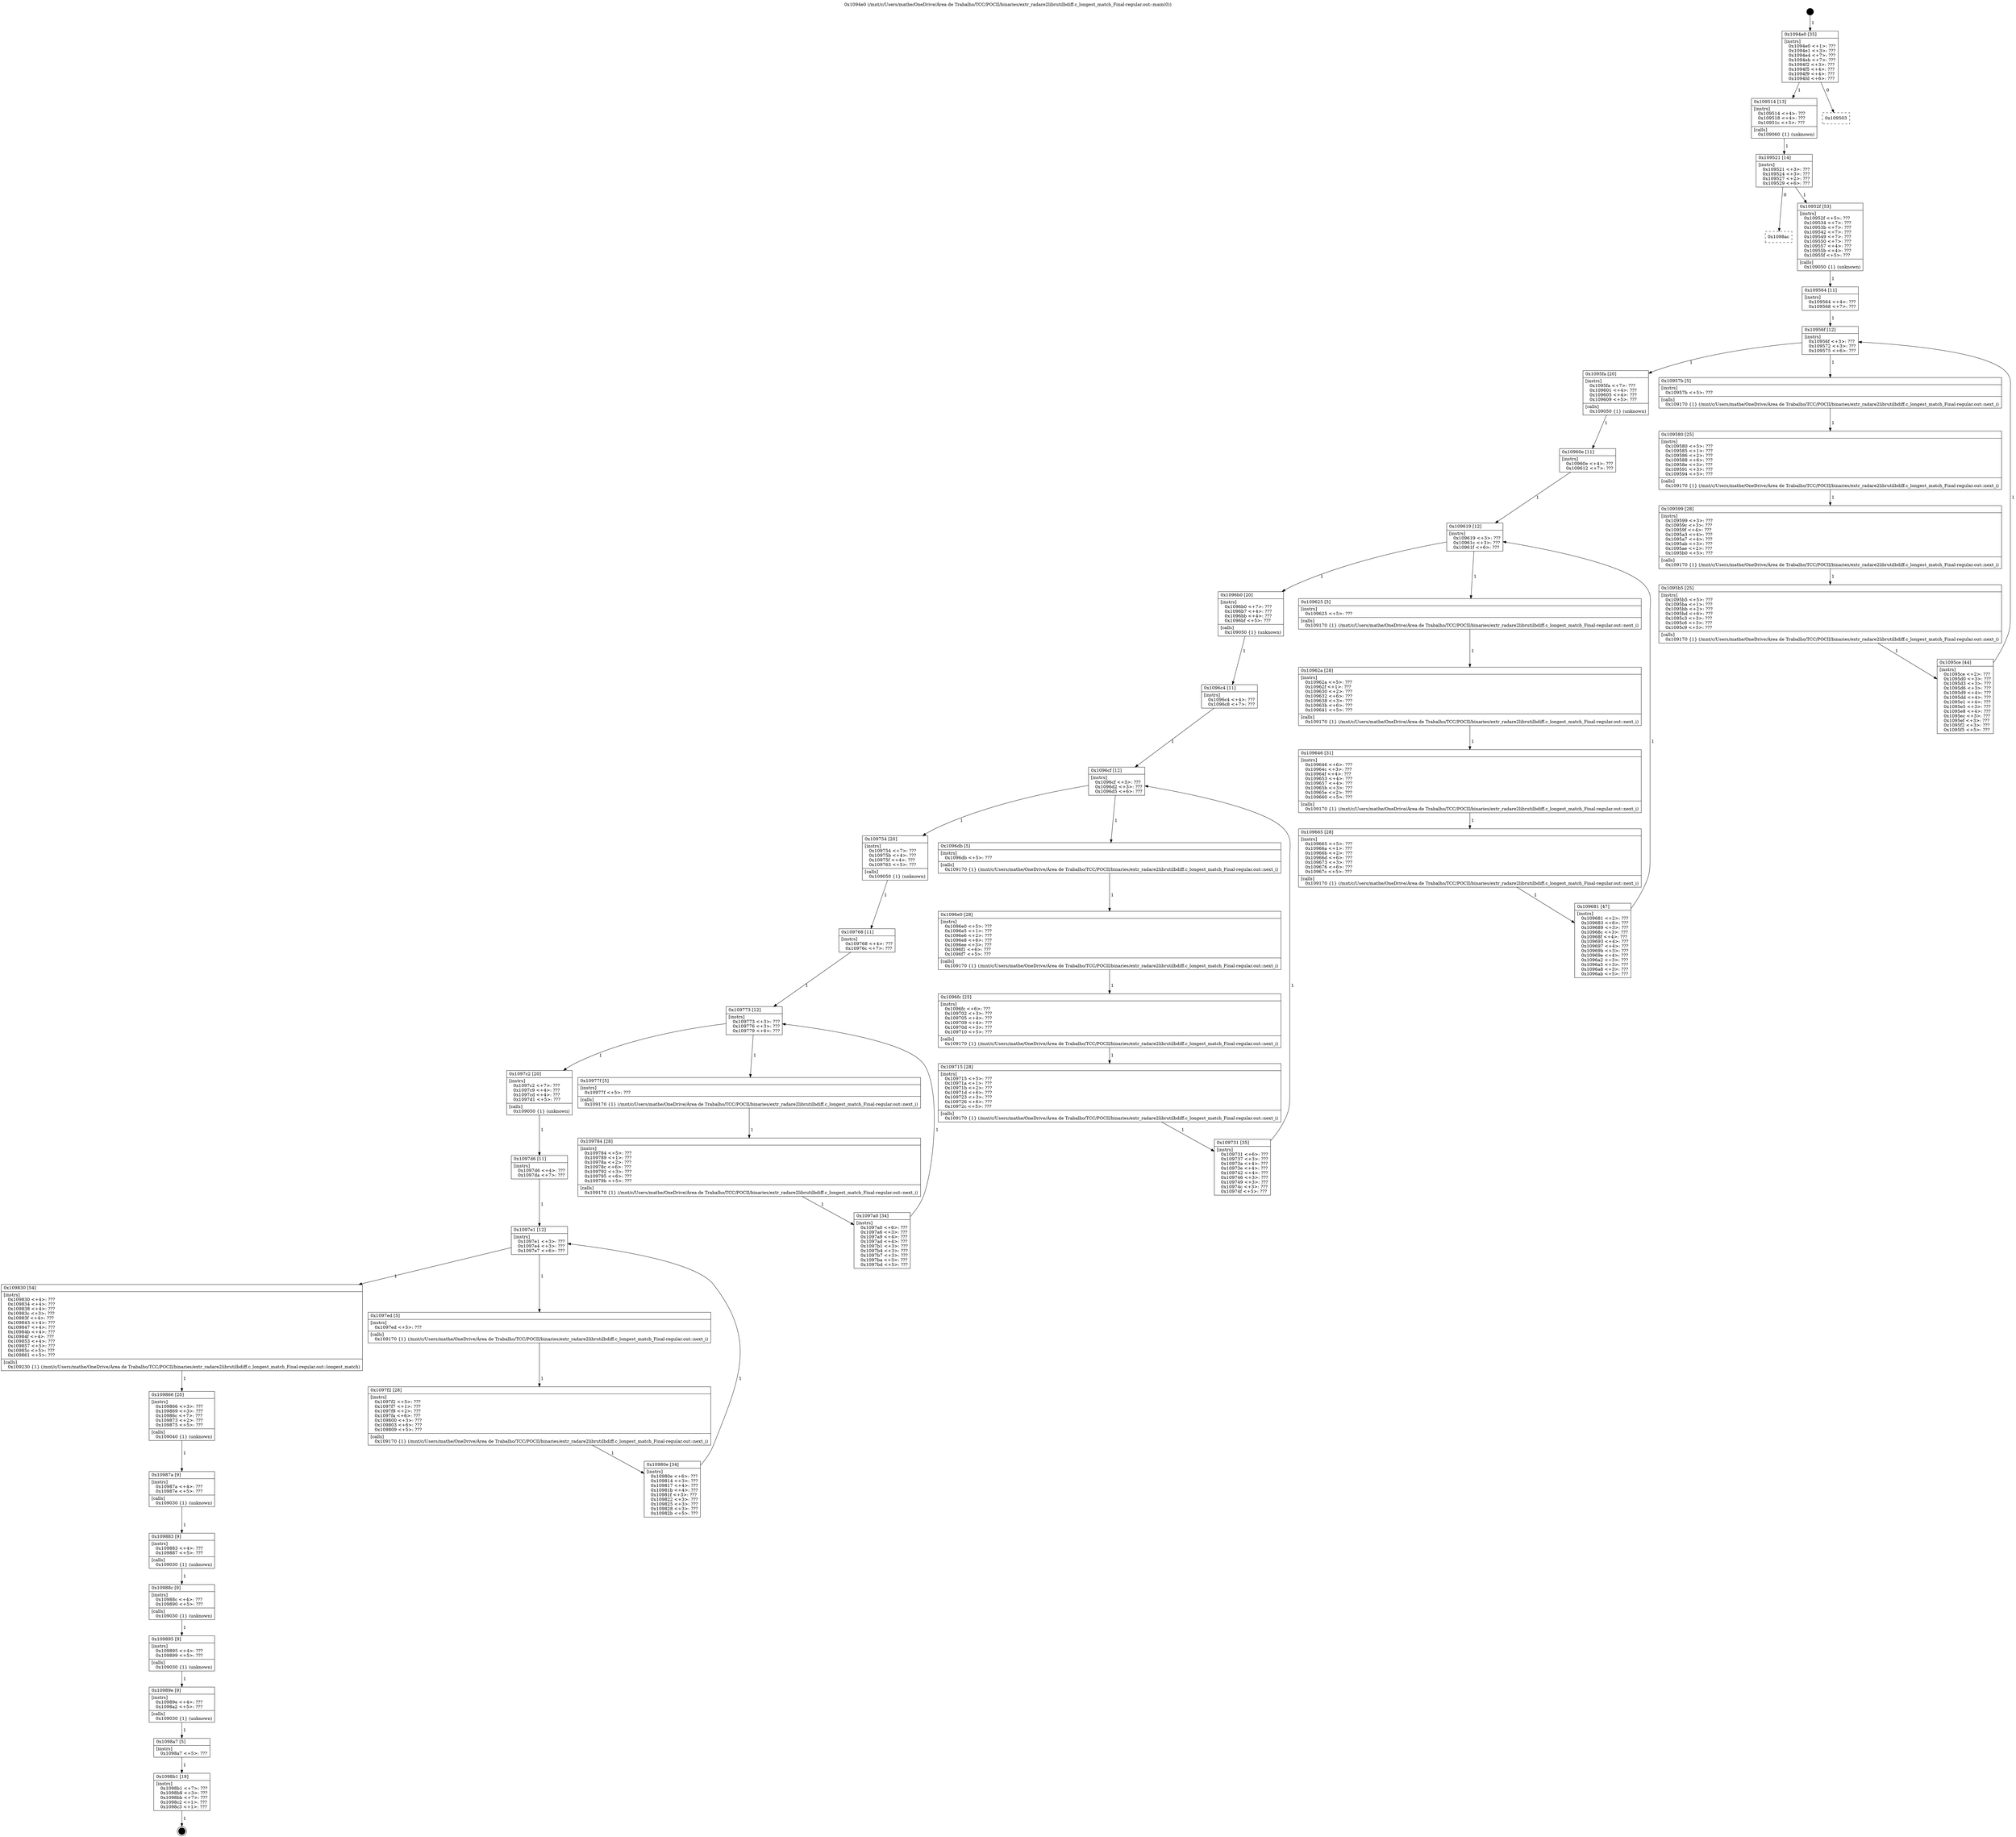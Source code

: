 digraph "0x1094e0" {
  label = "0x1094e0 (/mnt/c/Users/mathe/OneDrive/Área de Trabalho/TCC/POCII/binaries/extr_radare2librutilbdiff.c_longest_match_Final-regular.out::main(0))"
  labelloc = "t"
  node[shape=record]

  Entry [label="",width=0.3,height=0.3,shape=circle,fillcolor=black,style=filled]
  "0x1094e0" [label="{
     0x1094e0 [35]\l
     | [instrs]\l
     &nbsp;&nbsp;0x1094e0 \<+1\>: ???\l
     &nbsp;&nbsp;0x1094e1 \<+3\>: ???\l
     &nbsp;&nbsp;0x1094e4 \<+7\>: ???\l
     &nbsp;&nbsp;0x1094eb \<+7\>: ???\l
     &nbsp;&nbsp;0x1094f2 \<+3\>: ???\l
     &nbsp;&nbsp;0x1094f5 \<+4\>: ???\l
     &nbsp;&nbsp;0x1094f9 \<+4\>: ???\l
     &nbsp;&nbsp;0x1094fd \<+6\>: ???\l
  }"]
  "0x109514" [label="{
     0x109514 [13]\l
     | [instrs]\l
     &nbsp;&nbsp;0x109514 \<+4\>: ???\l
     &nbsp;&nbsp;0x109518 \<+4\>: ???\l
     &nbsp;&nbsp;0x10951c \<+5\>: ???\l
     | [calls]\l
     &nbsp;&nbsp;0x109060 \{1\} (unknown)\l
  }"]
  "0x109503" [label="{
     0x109503\l
  }", style=dashed]
  "0x109521" [label="{
     0x109521 [14]\l
     | [instrs]\l
     &nbsp;&nbsp;0x109521 \<+3\>: ???\l
     &nbsp;&nbsp;0x109524 \<+3\>: ???\l
     &nbsp;&nbsp;0x109527 \<+2\>: ???\l
     &nbsp;&nbsp;0x109529 \<+6\>: ???\l
  }"]
  "0x1098ac" [label="{
     0x1098ac\l
  }", style=dashed]
  "0x10952f" [label="{
     0x10952f [53]\l
     | [instrs]\l
     &nbsp;&nbsp;0x10952f \<+5\>: ???\l
     &nbsp;&nbsp;0x109534 \<+7\>: ???\l
     &nbsp;&nbsp;0x10953b \<+7\>: ???\l
     &nbsp;&nbsp;0x109542 \<+7\>: ???\l
     &nbsp;&nbsp;0x109549 \<+7\>: ???\l
     &nbsp;&nbsp;0x109550 \<+7\>: ???\l
     &nbsp;&nbsp;0x109557 \<+4\>: ???\l
     &nbsp;&nbsp;0x10955b \<+4\>: ???\l
     &nbsp;&nbsp;0x10955f \<+5\>: ???\l
     | [calls]\l
     &nbsp;&nbsp;0x109050 \{1\} (unknown)\l
  }"]
  Exit [label="",width=0.3,height=0.3,shape=circle,fillcolor=black,style=filled,peripheries=2]
  "0x10956f" [label="{
     0x10956f [12]\l
     | [instrs]\l
     &nbsp;&nbsp;0x10956f \<+3\>: ???\l
     &nbsp;&nbsp;0x109572 \<+3\>: ???\l
     &nbsp;&nbsp;0x109575 \<+6\>: ???\l
  }"]
  "0x1095fa" [label="{
     0x1095fa [20]\l
     | [instrs]\l
     &nbsp;&nbsp;0x1095fa \<+7\>: ???\l
     &nbsp;&nbsp;0x109601 \<+4\>: ???\l
     &nbsp;&nbsp;0x109605 \<+4\>: ???\l
     &nbsp;&nbsp;0x109609 \<+5\>: ???\l
     | [calls]\l
     &nbsp;&nbsp;0x109050 \{1\} (unknown)\l
  }"]
  "0x10957b" [label="{
     0x10957b [5]\l
     | [instrs]\l
     &nbsp;&nbsp;0x10957b \<+5\>: ???\l
     | [calls]\l
     &nbsp;&nbsp;0x109170 \{1\} (/mnt/c/Users/mathe/OneDrive/Área de Trabalho/TCC/POCII/binaries/extr_radare2librutilbdiff.c_longest_match_Final-regular.out::next_i)\l
  }"]
  "0x109580" [label="{
     0x109580 [25]\l
     | [instrs]\l
     &nbsp;&nbsp;0x109580 \<+5\>: ???\l
     &nbsp;&nbsp;0x109585 \<+1\>: ???\l
     &nbsp;&nbsp;0x109586 \<+2\>: ???\l
     &nbsp;&nbsp;0x109588 \<+6\>: ???\l
     &nbsp;&nbsp;0x10958e \<+3\>: ???\l
     &nbsp;&nbsp;0x109591 \<+3\>: ???\l
     &nbsp;&nbsp;0x109594 \<+5\>: ???\l
     | [calls]\l
     &nbsp;&nbsp;0x109170 \{1\} (/mnt/c/Users/mathe/OneDrive/Área de Trabalho/TCC/POCII/binaries/extr_radare2librutilbdiff.c_longest_match_Final-regular.out::next_i)\l
  }"]
  "0x109599" [label="{
     0x109599 [28]\l
     | [instrs]\l
     &nbsp;&nbsp;0x109599 \<+3\>: ???\l
     &nbsp;&nbsp;0x10959c \<+3\>: ???\l
     &nbsp;&nbsp;0x10959f \<+4\>: ???\l
     &nbsp;&nbsp;0x1095a3 \<+4\>: ???\l
     &nbsp;&nbsp;0x1095a7 \<+4\>: ???\l
     &nbsp;&nbsp;0x1095ab \<+3\>: ???\l
     &nbsp;&nbsp;0x1095ae \<+2\>: ???\l
     &nbsp;&nbsp;0x1095b0 \<+5\>: ???\l
     | [calls]\l
     &nbsp;&nbsp;0x109170 \{1\} (/mnt/c/Users/mathe/OneDrive/Área de Trabalho/TCC/POCII/binaries/extr_radare2librutilbdiff.c_longest_match_Final-regular.out::next_i)\l
  }"]
  "0x1095b5" [label="{
     0x1095b5 [25]\l
     | [instrs]\l
     &nbsp;&nbsp;0x1095b5 \<+5\>: ???\l
     &nbsp;&nbsp;0x1095ba \<+1\>: ???\l
     &nbsp;&nbsp;0x1095bb \<+2\>: ???\l
     &nbsp;&nbsp;0x1095bd \<+6\>: ???\l
     &nbsp;&nbsp;0x1095c3 \<+3\>: ???\l
     &nbsp;&nbsp;0x1095c6 \<+3\>: ???\l
     &nbsp;&nbsp;0x1095c9 \<+5\>: ???\l
     | [calls]\l
     &nbsp;&nbsp;0x109170 \{1\} (/mnt/c/Users/mathe/OneDrive/Área de Trabalho/TCC/POCII/binaries/extr_radare2librutilbdiff.c_longest_match_Final-regular.out::next_i)\l
  }"]
  "0x1095ce" [label="{
     0x1095ce [44]\l
     | [instrs]\l
     &nbsp;&nbsp;0x1095ce \<+2\>: ???\l
     &nbsp;&nbsp;0x1095d0 \<+3\>: ???\l
     &nbsp;&nbsp;0x1095d3 \<+3\>: ???\l
     &nbsp;&nbsp;0x1095d6 \<+3\>: ???\l
     &nbsp;&nbsp;0x1095d9 \<+4\>: ???\l
     &nbsp;&nbsp;0x1095dd \<+4\>: ???\l
     &nbsp;&nbsp;0x1095e1 \<+4\>: ???\l
     &nbsp;&nbsp;0x1095e5 \<+3\>: ???\l
     &nbsp;&nbsp;0x1095e8 \<+4\>: ???\l
     &nbsp;&nbsp;0x1095ec \<+3\>: ???\l
     &nbsp;&nbsp;0x1095ef \<+3\>: ???\l
     &nbsp;&nbsp;0x1095f2 \<+3\>: ???\l
     &nbsp;&nbsp;0x1095f5 \<+5\>: ???\l
  }"]
  "0x109564" [label="{
     0x109564 [11]\l
     | [instrs]\l
     &nbsp;&nbsp;0x109564 \<+4\>: ???\l
     &nbsp;&nbsp;0x109568 \<+7\>: ???\l
  }"]
  "0x109619" [label="{
     0x109619 [12]\l
     | [instrs]\l
     &nbsp;&nbsp;0x109619 \<+3\>: ???\l
     &nbsp;&nbsp;0x10961c \<+3\>: ???\l
     &nbsp;&nbsp;0x10961f \<+6\>: ???\l
  }"]
  "0x1096b0" [label="{
     0x1096b0 [20]\l
     | [instrs]\l
     &nbsp;&nbsp;0x1096b0 \<+7\>: ???\l
     &nbsp;&nbsp;0x1096b7 \<+4\>: ???\l
     &nbsp;&nbsp;0x1096bb \<+4\>: ???\l
     &nbsp;&nbsp;0x1096bf \<+5\>: ???\l
     | [calls]\l
     &nbsp;&nbsp;0x109050 \{1\} (unknown)\l
  }"]
  "0x109625" [label="{
     0x109625 [5]\l
     | [instrs]\l
     &nbsp;&nbsp;0x109625 \<+5\>: ???\l
     | [calls]\l
     &nbsp;&nbsp;0x109170 \{1\} (/mnt/c/Users/mathe/OneDrive/Área de Trabalho/TCC/POCII/binaries/extr_radare2librutilbdiff.c_longest_match_Final-regular.out::next_i)\l
  }"]
  "0x10962a" [label="{
     0x10962a [28]\l
     | [instrs]\l
     &nbsp;&nbsp;0x10962a \<+5\>: ???\l
     &nbsp;&nbsp;0x10962f \<+1\>: ???\l
     &nbsp;&nbsp;0x109630 \<+2\>: ???\l
     &nbsp;&nbsp;0x109632 \<+6\>: ???\l
     &nbsp;&nbsp;0x109638 \<+3\>: ???\l
     &nbsp;&nbsp;0x10963b \<+6\>: ???\l
     &nbsp;&nbsp;0x109641 \<+5\>: ???\l
     | [calls]\l
     &nbsp;&nbsp;0x109170 \{1\} (/mnt/c/Users/mathe/OneDrive/Área de Trabalho/TCC/POCII/binaries/extr_radare2librutilbdiff.c_longest_match_Final-regular.out::next_i)\l
  }"]
  "0x109646" [label="{
     0x109646 [31]\l
     | [instrs]\l
     &nbsp;&nbsp;0x109646 \<+6\>: ???\l
     &nbsp;&nbsp;0x10964c \<+3\>: ???\l
     &nbsp;&nbsp;0x10964f \<+4\>: ???\l
     &nbsp;&nbsp;0x109653 \<+4\>: ???\l
     &nbsp;&nbsp;0x109657 \<+4\>: ???\l
     &nbsp;&nbsp;0x10965b \<+3\>: ???\l
     &nbsp;&nbsp;0x10965e \<+2\>: ???\l
     &nbsp;&nbsp;0x109660 \<+5\>: ???\l
     | [calls]\l
     &nbsp;&nbsp;0x109170 \{1\} (/mnt/c/Users/mathe/OneDrive/Área de Trabalho/TCC/POCII/binaries/extr_radare2librutilbdiff.c_longest_match_Final-regular.out::next_i)\l
  }"]
  "0x109665" [label="{
     0x109665 [28]\l
     | [instrs]\l
     &nbsp;&nbsp;0x109665 \<+5\>: ???\l
     &nbsp;&nbsp;0x10966a \<+1\>: ???\l
     &nbsp;&nbsp;0x10966b \<+2\>: ???\l
     &nbsp;&nbsp;0x10966d \<+6\>: ???\l
     &nbsp;&nbsp;0x109673 \<+3\>: ???\l
     &nbsp;&nbsp;0x109676 \<+6\>: ???\l
     &nbsp;&nbsp;0x10967c \<+5\>: ???\l
     | [calls]\l
     &nbsp;&nbsp;0x109170 \{1\} (/mnt/c/Users/mathe/OneDrive/Área de Trabalho/TCC/POCII/binaries/extr_radare2librutilbdiff.c_longest_match_Final-regular.out::next_i)\l
  }"]
  "0x109681" [label="{
     0x109681 [47]\l
     | [instrs]\l
     &nbsp;&nbsp;0x109681 \<+2\>: ???\l
     &nbsp;&nbsp;0x109683 \<+6\>: ???\l
     &nbsp;&nbsp;0x109689 \<+3\>: ???\l
     &nbsp;&nbsp;0x10968c \<+3\>: ???\l
     &nbsp;&nbsp;0x10968f \<+4\>: ???\l
     &nbsp;&nbsp;0x109693 \<+4\>: ???\l
     &nbsp;&nbsp;0x109697 \<+4\>: ???\l
     &nbsp;&nbsp;0x10969b \<+3\>: ???\l
     &nbsp;&nbsp;0x10969e \<+4\>: ???\l
     &nbsp;&nbsp;0x1096a2 \<+3\>: ???\l
     &nbsp;&nbsp;0x1096a5 \<+3\>: ???\l
     &nbsp;&nbsp;0x1096a8 \<+3\>: ???\l
     &nbsp;&nbsp;0x1096ab \<+5\>: ???\l
  }"]
  "0x10960e" [label="{
     0x10960e [11]\l
     | [instrs]\l
     &nbsp;&nbsp;0x10960e \<+4\>: ???\l
     &nbsp;&nbsp;0x109612 \<+7\>: ???\l
  }"]
  "0x1096cf" [label="{
     0x1096cf [12]\l
     | [instrs]\l
     &nbsp;&nbsp;0x1096cf \<+3\>: ???\l
     &nbsp;&nbsp;0x1096d2 \<+3\>: ???\l
     &nbsp;&nbsp;0x1096d5 \<+6\>: ???\l
  }"]
  "0x109754" [label="{
     0x109754 [20]\l
     | [instrs]\l
     &nbsp;&nbsp;0x109754 \<+7\>: ???\l
     &nbsp;&nbsp;0x10975b \<+4\>: ???\l
     &nbsp;&nbsp;0x10975f \<+4\>: ???\l
     &nbsp;&nbsp;0x109763 \<+5\>: ???\l
     | [calls]\l
     &nbsp;&nbsp;0x109050 \{1\} (unknown)\l
  }"]
  "0x1096db" [label="{
     0x1096db [5]\l
     | [instrs]\l
     &nbsp;&nbsp;0x1096db \<+5\>: ???\l
     | [calls]\l
     &nbsp;&nbsp;0x109170 \{1\} (/mnt/c/Users/mathe/OneDrive/Área de Trabalho/TCC/POCII/binaries/extr_radare2librutilbdiff.c_longest_match_Final-regular.out::next_i)\l
  }"]
  "0x1096e0" [label="{
     0x1096e0 [28]\l
     | [instrs]\l
     &nbsp;&nbsp;0x1096e0 \<+5\>: ???\l
     &nbsp;&nbsp;0x1096e5 \<+1\>: ???\l
     &nbsp;&nbsp;0x1096e6 \<+2\>: ???\l
     &nbsp;&nbsp;0x1096e8 \<+6\>: ???\l
     &nbsp;&nbsp;0x1096ee \<+3\>: ???\l
     &nbsp;&nbsp;0x1096f1 \<+6\>: ???\l
     &nbsp;&nbsp;0x1096f7 \<+5\>: ???\l
     | [calls]\l
     &nbsp;&nbsp;0x109170 \{1\} (/mnt/c/Users/mathe/OneDrive/Área de Trabalho/TCC/POCII/binaries/extr_radare2librutilbdiff.c_longest_match_Final-regular.out::next_i)\l
  }"]
  "0x1096fc" [label="{
     0x1096fc [25]\l
     | [instrs]\l
     &nbsp;&nbsp;0x1096fc \<+6\>: ???\l
     &nbsp;&nbsp;0x109702 \<+3\>: ???\l
     &nbsp;&nbsp;0x109705 \<+4\>: ???\l
     &nbsp;&nbsp;0x109709 \<+4\>: ???\l
     &nbsp;&nbsp;0x10970d \<+3\>: ???\l
     &nbsp;&nbsp;0x109710 \<+5\>: ???\l
     | [calls]\l
     &nbsp;&nbsp;0x109170 \{1\} (/mnt/c/Users/mathe/OneDrive/Área de Trabalho/TCC/POCII/binaries/extr_radare2librutilbdiff.c_longest_match_Final-regular.out::next_i)\l
  }"]
  "0x109715" [label="{
     0x109715 [28]\l
     | [instrs]\l
     &nbsp;&nbsp;0x109715 \<+5\>: ???\l
     &nbsp;&nbsp;0x10971a \<+1\>: ???\l
     &nbsp;&nbsp;0x10971b \<+2\>: ???\l
     &nbsp;&nbsp;0x10971d \<+6\>: ???\l
     &nbsp;&nbsp;0x109723 \<+3\>: ???\l
     &nbsp;&nbsp;0x109726 \<+6\>: ???\l
     &nbsp;&nbsp;0x10972c \<+5\>: ???\l
     | [calls]\l
     &nbsp;&nbsp;0x109170 \{1\} (/mnt/c/Users/mathe/OneDrive/Área de Trabalho/TCC/POCII/binaries/extr_radare2librutilbdiff.c_longest_match_Final-regular.out::next_i)\l
  }"]
  "0x109731" [label="{
     0x109731 [35]\l
     | [instrs]\l
     &nbsp;&nbsp;0x109731 \<+6\>: ???\l
     &nbsp;&nbsp;0x109737 \<+3\>: ???\l
     &nbsp;&nbsp;0x10973a \<+4\>: ???\l
     &nbsp;&nbsp;0x10973e \<+4\>: ???\l
     &nbsp;&nbsp;0x109742 \<+4\>: ???\l
     &nbsp;&nbsp;0x109746 \<+3\>: ???\l
     &nbsp;&nbsp;0x109749 \<+3\>: ???\l
     &nbsp;&nbsp;0x10974c \<+3\>: ???\l
     &nbsp;&nbsp;0x10974f \<+5\>: ???\l
  }"]
  "0x1096c4" [label="{
     0x1096c4 [11]\l
     | [instrs]\l
     &nbsp;&nbsp;0x1096c4 \<+4\>: ???\l
     &nbsp;&nbsp;0x1096c8 \<+7\>: ???\l
  }"]
  "0x109773" [label="{
     0x109773 [12]\l
     | [instrs]\l
     &nbsp;&nbsp;0x109773 \<+3\>: ???\l
     &nbsp;&nbsp;0x109776 \<+3\>: ???\l
     &nbsp;&nbsp;0x109779 \<+6\>: ???\l
  }"]
  "0x1097c2" [label="{
     0x1097c2 [20]\l
     | [instrs]\l
     &nbsp;&nbsp;0x1097c2 \<+7\>: ???\l
     &nbsp;&nbsp;0x1097c9 \<+4\>: ???\l
     &nbsp;&nbsp;0x1097cd \<+4\>: ???\l
     &nbsp;&nbsp;0x1097d1 \<+5\>: ???\l
     | [calls]\l
     &nbsp;&nbsp;0x109050 \{1\} (unknown)\l
  }"]
  "0x10977f" [label="{
     0x10977f [5]\l
     | [instrs]\l
     &nbsp;&nbsp;0x10977f \<+5\>: ???\l
     | [calls]\l
     &nbsp;&nbsp;0x109170 \{1\} (/mnt/c/Users/mathe/OneDrive/Área de Trabalho/TCC/POCII/binaries/extr_radare2librutilbdiff.c_longest_match_Final-regular.out::next_i)\l
  }"]
  "0x109784" [label="{
     0x109784 [28]\l
     | [instrs]\l
     &nbsp;&nbsp;0x109784 \<+5\>: ???\l
     &nbsp;&nbsp;0x109789 \<+1\>: ???\l
     &nbsp;&nbsp;0x10978a \<+2\>: ???\l
     &nbsp;&nbsp;0x10978c \<+6\>: ???\l
     &nbsp;&nbsp;0x109792 \<+3\>: ???\l
     &nbsp;&nbsp;0x109795 \<+6\>: ???\l
     &nbsp;&nbsp;0x10979b \<+5\>: ???\l
     | [calls]\l
     &nbsp;&nbsp;0x109170 \{1\} (/mnt/c/Users/mathe/OneDrive/Área de Trabalho/TCC/POCII/binaries/extr_radare2librutilbdiff.c_longest_match_Final-regular.out::next_i)\l
  }"]
  "0x1097a0" [label="{
     0x1097a0 [34]\l
     | [instrs]\l
     &nbsp;&nbsp;0x1097a0 \<+6\>: ???\l
     &nbsp;&nbsp;0x1097a6 \<+3\>: ???\l
     &nbsp;&nbsp;0x1097a9 \<+4\>: ???\l
     &nbsp;&nbsp;0x1097ad \<+4\>: ???\l
     &nbsp;&nbsp;0x1097b1 \<+3\>: ???\l
     &nbsp;&nbsp;0x1097b4 \<+3\>: ???\l
     &nbsp;&nbsp;0x1097b7 \<+3\>: ???\l
     &nbsp;&nbsp;0x1097ba \<+3\>: ???\l
     &nbsp;&nbsp;0x1097bd \<+5\>: ???\l
  }"]
  "0x109768" [label="{
     0x109768 [11]\l
     | [instrs]\l
     &nbsp;&nbsp;0x109768 \<+4\>: ???\l
     &nbsp;&nbsp;0x10976c \<+7\>: ???\l
  }"]
  "0x1097e1" [label="{
     0x1097e1 [12]\l
     | [instrs]\l
     &nbsp;&nbsp;0x1097e1 \<+3\>: ???\l
     &nbsp;&nbsp;0x1097e4 \<+3\>: ???\l
     &nbsp;&nbsp;0x1097e7 \<+6\>: ???\l
  }"]
  "0x109830" [label="{
     0x109830 [54]\l
     | [instrs]\l
     &nbsp;&nbsp;0x109830 \<+4\>: ???\l
     &nbsp;&nbsp;0x109834 \<+4\>: ???\l
     &nbsp;&nbsp;0x109838 \<+4\>: ???\l
     &nbsp;&nbsp;0x10983c \<+3\>: ???\l
     &nbsp;&nbsp;0x10983f \<+4\>: ???\l
     &nbsp;&nbsp;0x109843 \<+4\>: ???\l
     &nbsp;&nbsp;0x109847 \<+4\>: ???\l
     &nbsp;&nbsp;0x10984b \<+4\>: ???\l
     &nbsp;&nbsp;0x10984f \<+4\>: ???\l
     &nbsp;&nbsp;0x109853 \<+4\>: ???\l
     &nbsp;&nbsp;0x109857 \<+5\>: ???\l
     &nbsp;&nbsp;0x10985c \<+5\>: ???\l
     &nbsp;&nbsp;0x109861 \<+5\>: ???\l
     | [calls]\l
     &nbsp;&nbsp;0x109230 \{1\} (/mnt/c/Users/mathe/OneDrive/Área de Trabalho/TCC/POCII/binaries/extr_radare2librutilbdiff.c_longest_match_Final-regular.out::longest_match)\l
  }"]
  "0x1097ed" [label="{
     0x1097ed [5]\l
     | [instrs]\l
     &nbsp;&nbsp;0x1097ed \<+5\>: ???\l
     | [calls]\l
     &nbsp;&nbsp;0x109170 \{1\} (/mnt/c/Users/mathe/OneDrive/Área de Trabalho/TCC/POCII/binaries/extr_radare2librutilbdiff.c_longest_match_Final-regular.out::next_i)\l
  }"]
  "0x1097f2" [label="{
     0x1097f2 [28]\l
     | [instrs]\l
     &nbsp;&nbsp;0x1097f2 \<+5\>: ???\l
     &nbsp;&nbsp;0x1097f7 \<+1\>: ???\l
     &nbsp;&nbsp;0x1097f8 \<+2\>: ???\l
     &nbsp;&nbsp;0x1097fa \<+6\>: ???\l
     &nbsp;&nbsp;0x109800 \<+3\>: ???\l
     &nbsp;&nbsp;0x109803 \<+6\>: ???\l
     &nbsp;&nbsp;0x109809 \<+5\>: ???\l
     | [calls]\l
     &nbsp;&nbsp;0x109170 \{1\} (/mnt/c/Users/mathe/OneDrive/Área de Trabalho/TCC/POCII/binaries/extr_radare2librutilbdiff.c_longest_match_Final-regular.out::next_i)\l
  }"]
  "0x10980e" [label="{
     0x10980e [34]\l
     | [instrs]\l
     &nbsp;&nbsp;0x10980e \<+6\>: ???\l
     &nbsp;&nbsp;0x109814 \<+3\>: ???\l
     &nbsp;&nbsp;0x109817 \<+4\>: ???\l
     &nbsp;&nbsp;0x10981b \<+4\>: ???\l
     &nbsp;&nbsp;0x10981f \<+3\>: ???\l
     &nbsp;&nbsp;0x109822 \<+3\>: ???\l
     &nbsp;&nbsp;0x109825 \<+3\>: ???\l
     &nbsp;&nbsp;0x109828 \<+3\>: ???\l
     &nbsp;&nbsp;0x10982b \<+5\>: ???\l
  }"]
  "0x1097d6" [label="{
     0x1097d6 [11]\l
     | [instrs]\l
     &nbsp;&nbsp;0x1097d6 \<+4\>: ???\l
     &nbsp;&nbsp;0x1097da \<+7\>: ???\l
  }"]
  "0x109866" [label="{
     0x109866 [20]\l
     | [instrs]\l
     &nbsp;&nbsp;0x109866 \<+3\>: ???\l
     &nbsp;&nbsp;0x109869 \<+3\>: ???\l
     &nbsp;&nbsp;0x10986c \<+7\>: ???\l
     &nbsp;&nbsp;0x109873 \<+2\>: ???\l
     &nbsp;&nbsp;0x109875 \<+5\>: ???\l
     | [calls]\l
     &nbsp;&nbsp;0x109040 \{1\} (unknown)\l
  }"]
  "0x10987a" [label="{
     0x10987a [9]\l
     | [instrs]\l
     &nbsp;&nbsp;0x10987a \<+4\>: ???\l
     &nbsp;&nbsp;0x10987e \<+5\>: ???\l
     | [calls]\l
     &nbsp;&nbsp;0x109030 \{1\} (unknown)\l
  }"]
  "0x109883" [label="{
     0x109883 [9]\l
     | [instrs]\l
     &nbsp;&nbsp;0x109883 \<+4\>: ???\l
     &nbsp;&nbsp;0x109887 \<+5\>: ???\l
     | [calls]\l
     &nbsp;&nbsp;0x109030 \{1\} (unknown)\l
  }"]
  "0x10988c" [label="{
     0x10988c [9]\l
     | [instrs]\l
     &nbsp;&nbsp;0x10988c \<+4\>: ???\l
     &nbsp;&nbsp;0x109890 \<+5\>: ???\l
     | [calls]\l
     &nbsp;&nbsp;0x109030 \{1\} (unknown)\l
  }"]
  "0x109895" [label="{
     0x109895 [9]\l
     | [instrs]\l
     &nbsp;&nbsp;0x109895 \<+4\>: ???\l
     &nbsp;&nbsp;0x109899 \<+5\>: ???\l
     | [calls]\l
     &nbsp;&nbsp;0x109030 \{1\} (unknown)\l
  }"]
  "0x10989e" [label="{
     0x10989e [9]\l
     | [instrs]\l
     &nbsp;&nbsp;0x10989e \<+4\>: ???\l
     &nbsp;&nbsp;0x1098a2 \<+5\>: ???\l
     | [calls]\l
     &nbsp;&nbsp;0x109030 \{1\} (unknown)\l
  }"]
  "0x1098a7" [label="{
     0x1098a7 [5]\l
     | [instrs]\l
     &nbsp;&nbsp;0x1098a7 \<+5\>: ???\l
  }"]
  "0x1098b1" [label="{
     0x1098b1 [19]\l
     | [instrs]\l
     &nbsp;&nbsp;0x1098b1 \<+7\>: ???\l
     &nbsp;&nbsp;0x1098b8 \<+3\>: ???\l
     &nbsp;&nbsp;0x1098bb \<+7\>: ???\l
     &nbsp;&nbsp;0x1098c2 \<+1\>: ???\l
     &nbsp;&nbsp;0x1098c3 \<+1\>: ???\l
  }"]
  Entry -> "0x1094e0" [label=" 1"]
  "0x1094e0" -> "0x109514" [label=" 1"]
  "0x1094e0" -> "0x109503" [label=" 0"]
  "0x109514" -> "0x109521" [label=" 1"]
  "0x109521" -> "0x1098ac" [label=" 0"]
  "0x109521" -> "0x10952f" [label=" 1"]
  "0x1098b1" -> Exit [label=" 1"]
  "0x10952f" -> "0x109564" [label=" 1"]
  "0x10956f" -> "0x1095fa" [label=" 1"]
  "0x10956f" -> "0x10957b" [label=" 1"]
  "0x10957b" -> "0x109580" [label=" 1"]
  "0x109580" -> "0x109599" [label=" 1"]
  "0x109599" -> "0x1095b5" [label=" 1"]
  "0x1095b5" -> "0x1095ce" [label=" 1"]
  "0x109564" -> "0x10956f" [label=" 1"]
  "0x1095ce" -> "0x10956f" [label=" 1"]
  "0x1095fa" -> "0x10960e" [label=" 1"]
  "0x109619" -> "0x1096b0" [label=" 1"]
  "0x109619" -> "0x109625" [label=" 1"]
  "0x109625" -> "0x10962a" [label=" 1"]
  "0x10962a" -> "0x109646" [label=" 1"]
  "0x109646" -> "0x109665" [label=" 1"]
  "0x109665" -> "0x109681" [label=" 1"]
  "0x10960e" -> "0x109619" [label=" 1"]
  "0x109681" -> "0x109619" [label=" 1"]
  "0x1096b0" -> "0x1096c4" [label=" 1"]
  "0x1096cf" -> "0x109754" [label=" 1"]
  "0x1096cf" -> "0x1096db" [label=" 1"]
  "0x1096db" -> "0x1096e0" [label=" 1"]
  "0x1096e0" -> "0x1096fc" [label=" 1"]
  "0x1096fc" -> "0x109715" [label=" 1"]
  "0x109715" -> "0x109731" [label=" 1"]
  "0x1096c4" -> "0x1096cf" [label=" 1"]
  "0x109731" -> "0x1096cf" [label=" 1"]
  "0x109754" -> "0x109768" [label=" 1"]
  "0x109773" -> "0x1097c2" [label=" 1"]
  "0x109773" -> "0x10977f" [label=" 1"]
  "0x10977f" -> "0x109784" [label=" 1"]
  "0x109784" -> "0x1097a0" [label=" 1"]
  "0x109768" -> "0x109773" [label=" 1"]
  "0x1097a0" -> "0x109773" [label=" 1"]
  "0x1097c2" -> "0x1097d6" [label=" 1"]
  "0x1097e1" -> "0x109830" [label=" 1"]
  "0x1097e1" -> "0x1097ed" [label=" 1"]
  "0x1097ed" -> "0x1097f2" [label=" 1"]
  "0x1097f2" -> "0x10980e" [label=" 1"]
  "0x1097d6" -> "0x1097e1" [label=" 1"]
  "0x10980e" -> "0x1097e1" [label=" 1"]
  "0x109830" -> "0x109866" [label=" 1"]
  "0x109866" -> "0x10987a" [label=" 1"]
  "0x10987a" -> "0x109883" [label=" 1"]
  "0x109883" -> "0x10988c" [label=" 1"]
  "0x10988c" -> "0x109895" [label=" 1"]
  "0x109895" -> "0x10989e" [label=" 1"]
  "0x10989e" -> "0x1098a7" [label=" 1"]
  "0x1098a7" -> "0x1098b1" [label=" 1"]
}
